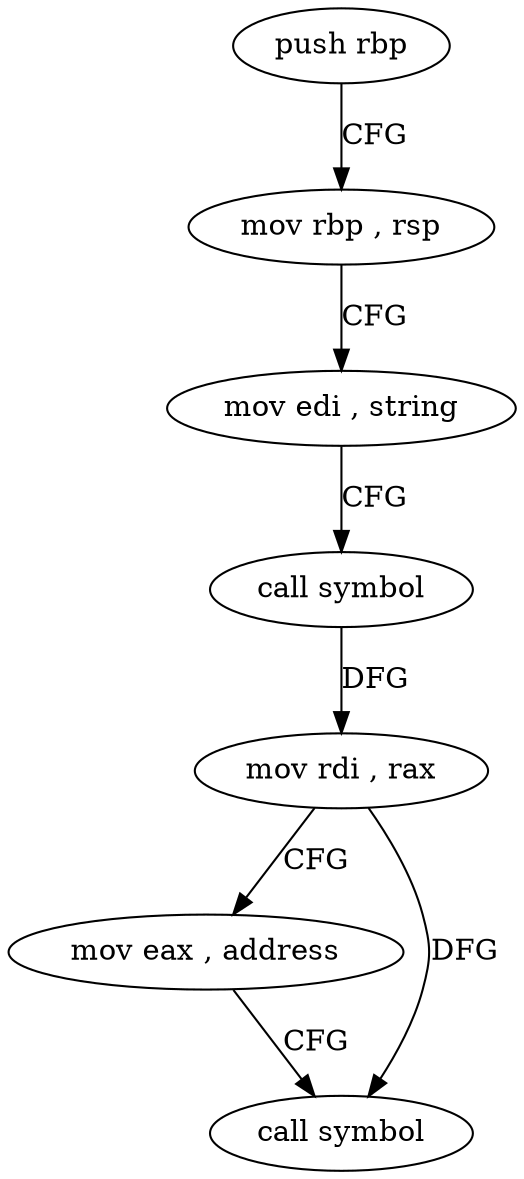 digraph "func" {
"4215588" [label = "push rbp" ]
"4215589" [label = "mov rbp , rsp" ]
"4215592" [label = "mov edi , string" ]
"4215597" [label = "call symbol" ]
"4215602" [label = "mov rdi , rax" ]
"4215605" [label = "mov eax , address" ]
"4215610" [label = "call symbol" ]
"4215588" -> "4215589" [ label = "CFG" ]
"4215589" -> "4215592" [ label = "CFG" ]
"4215592" -> "4215597" [ label = "CFG" ]
"4215597" -> "4215602" [ label = "DFG" ]
"4215602" -> "4215605" [ label = "CFG" ]
"4215602" -> "4215610" [ label = "DFG" ]
"4215605" -> "4215610" [ label = "CFG" ]
}
